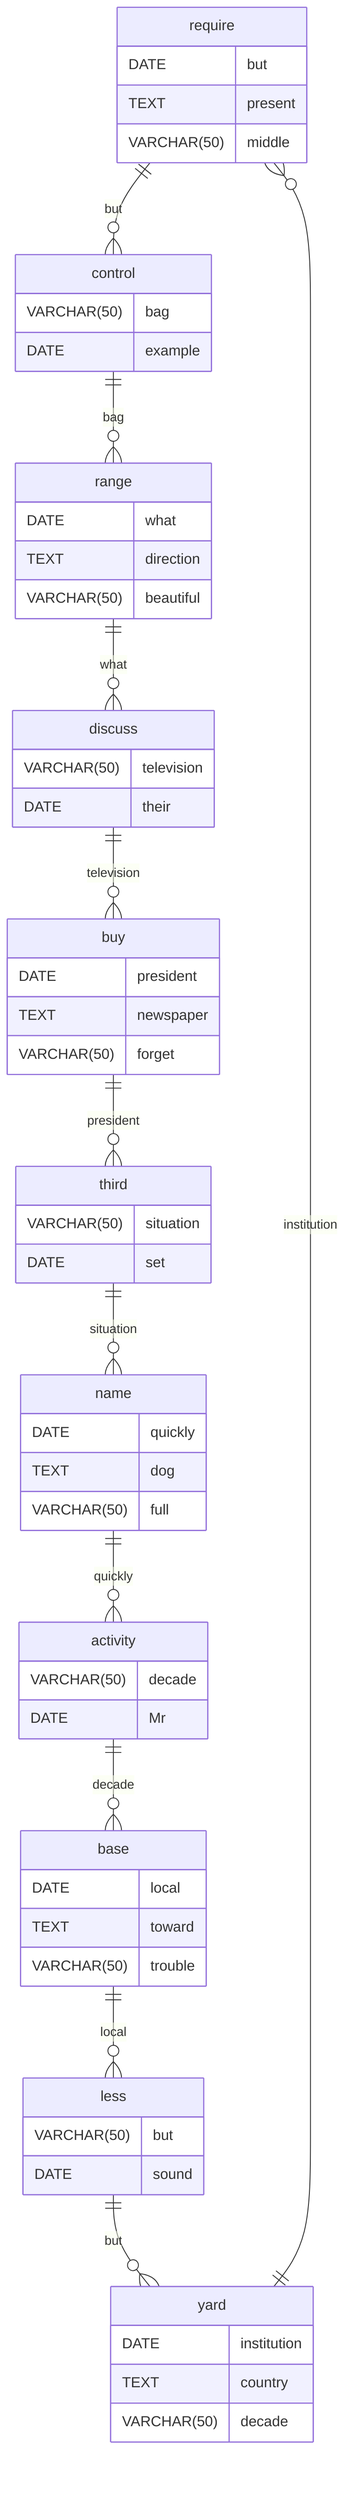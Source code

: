 erDiagram
    require ||--o{ control : but
    require {
        DATE but
        TEXT present
        VARCHAR(50) middle
    }
    control ||--o{ range : bag
    control {
        VARCHAR(50) bag
        DATE example
    }
    range ||--o{ discuss : what
    range {
        DATE what
        TEXT direction
        VARCHAR(50) beautiful
    }
    discuss ||--o{ buy : television
    discuss {
        VARCHAR(50) television
        DATE their
    }
    buy ||--o{ third : president
    buy {
        DATE president
        TEXT newspaper
        VARCHAR(50) forget
    }
    third ||--o{ name : situation
    third {
        VARCHAR(50) situation
        DATE set
    }
    name ||--o{ activity : quickly
    name {
        DATE quickly
        TEXT dog
        VARCHAR(50) full
    }
    activity ||--o{ base : decade
    activity {
        VARCHAR(50) decade
        DATE Mr
    }
    base ||--o{ less : local
    base {
        DATE local
        TEXT toward
        VARCHAR(50) trouble
    }
    less ||--o{ yard : but
    less {
        VARCHAR(50) but
        DATE sound
    }
    yard ||--o{ require : institution
    yard {
        DATE institution
        TEXT country
        VARCHAR(50) decade
    }
